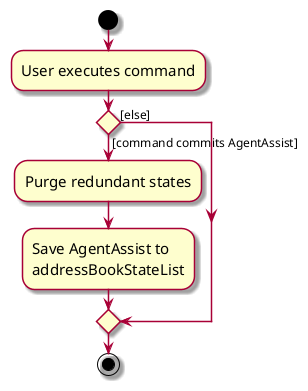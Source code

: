 @startuml
skin rose
skinparam ActivityFontSize 15
skinparam ArrowFontSize 12
start
:User executes command;

'Since the beta syntax does not support placing the condition outside the
'diamond we place it as the true branch instead.

if () then ([command commits AgentAssist])
    :Purge redundant states;
    :Save AgentAssist to
    addressBookStateList;
else ([else])
endif
stop
@enduml
